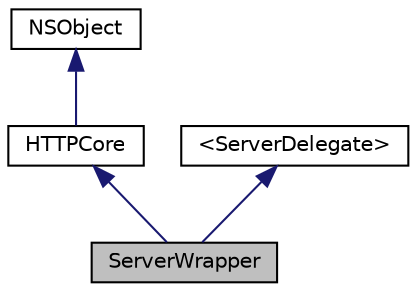 digraph G
{
  edge [fontname="Helvetica",fontsize="10",labelfontname="Helvetica",labelfontsize="10"];
  node [fontname="Helvetica",fontsize="10",shape=record];
  Node1 [label="ServerWrapper",height=0.2,width=0.4,color="black", fillcolor="grey75", style="filled" fontcolor="black"];
  Node2 -> Node1 [dir="back",color="midnightblue",fontsize="10",style="solid",fontname="Helvetica"];
  Node2 [label="HTTPCore",height=0.2,width=0.4,color="black", fillcolor="white", style="filled",URL="$interface_h_t_t_p_core.html"];
  Node3 -> Node2 [dir="back",color="midnightblue",fontsize="10",style="solid",fontname="Helvetica"];
  Node3 [label="NSObject",height=0.2,width=0.4,color="black", fillcolor="white", style="filled",URL="$class_n_s_object.html"];
  Node4 -> Node1 [dir="back",color="midnightblue",fontsize="10",style="solid",fontname="Helvetica"];
  Node4 [label="\<ServerDelegate\>",height=0.2,width=0.4,color="black", fillcolor="white", style="filled",URL="$protocol_server_delegate-p.html"];
}
